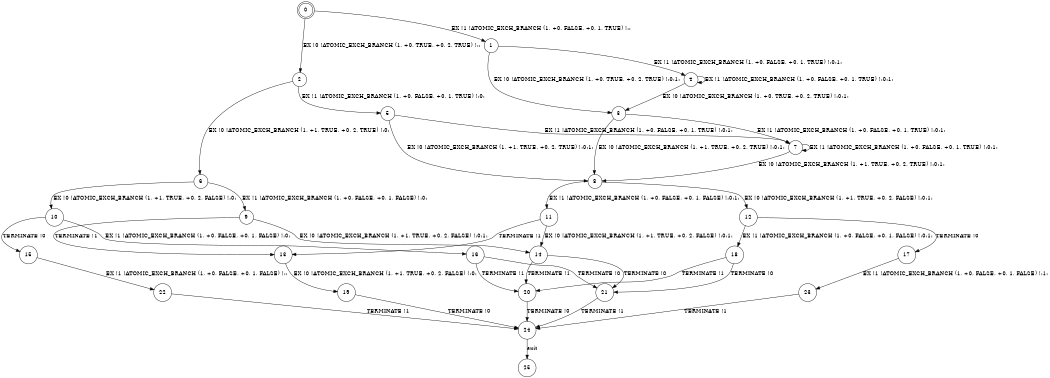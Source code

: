 digraph BCG {
size = "7, 10.5";
center = TRUE;
node [shape = circle];
0 [peripheries = 2];
0 -> 1 [label = "EX !1 !ATOMIC_EXCH_BRANCH (1, +0, FALSE, +0, 1, TRUE) !::"];
0 -> 2 [label = "EX !0 !ATOMIC_EXCH_BRANCH (1, +0, TRUE, +0, 2, TRUE) !::"];
1 -> 3 [label = "EX !0 !ATOMIC_EXCH_BRANCH (1, +0, TRUE, +0, 2, TRUE) !:0:1:"];
1 -> 4 [label = "EX !1 !ATOMIC_EXCH_BRANCH (1, +0, FALSE, +0, 1, TRUE) !:0:1:"];
2 -> 5 [label = "EX !1 !ATOMIC_EXCH_BRANCH (1, +0, FALSE, +0, 1, TRUE) !:0:"];
2 -> 6 [label = "EX !0 !ATOMIC_EXCH_BRANCH (1, +1, TRUE, +0, 2, TRUE) !:0:"];
3 -> 7 [label = "EX !1 !ATOMIC_EXCH_BRANCH (1, +0, FALSE, +0, 1, TRUE) !:0:1:"];
3 -> 8 [label = "EX !0 !ATOMIC_EXCH_BRANCH (1, +1, TRUE, +0, 2, TRUE) !:0:1:"];
4 -> 3 [label = "EX !0 !ATOMIC_EXCH_BRANCH (1, +0, TRUE, +0, 2, TRUE) !:0:1:"];
4 -> 4 [label = "EX !1 !ATOMIC_EXCH_BRANCH (1, +0, FALSE, +0, 1, TRUE) !:0:1:"];
5 -> 7 [label = "EX !1 !ATOMIC_EXCH_BRANCH (1, +0, FALSE, +0, 1, TRUE) !:0:1:"];
5 -> 8 [label = "EX !0 !ATOMIC_EXCH_BRANCH (1, +1, TRUE, +0, 2, TRUE) !:0:1:"];
6 -> 9 [label = "EX !1 !ATOMIC_EXCH_BRANCH (1, +0, FALSE, +0, 1, FALSE) !:0:"];
6 -> 10 [label = "EX !0 !ATOMIC_EXCH_BRANCH (1, +1, TRUE, +0, 2, FALSE) !:0:"];
7 -> 7 [label = "EX !1 !ATOMIC_EXCH_BRANCH (1, +0, FALSE, +0, 1, TRUE) !:0:1:"];
7 -> 8 [label = "EX !0 !ATOMIC_EXCH_BRANCH (1, +1, TRUE, +0, 2, TRUE) !:0:1:"];
8 -> 11 [label = "EX !1 !ATOMIC_EXCH_BRANCH (1, +0, FALSE, +0, 1, FALSE) !:0:1:"];
8 -> 12 [label = "EX !0 !ATOMIC_EXCH_BRANCH (1, +1, TRUE, +0, 2, FALSE) !:0:1:"];
9 -> 13 [label = "TERMINATE !1"];
9 -> 14 [label = "EX !0 !ATOMIC_EXCH_BRANCH (1, +1, TRUE, +0, 2, FALSE) !:0:1:"];
10 -> 15 [label = "TERMINATE !0"];
10 -> 16 [label = "EX !1 !ATOMIC_EXCH_BRANCH (1, +0, FALSE, +0, 1, FALSE) !:0:"];
11 -> 13 [label = "TERMINATE !1"];
11 -> 14 [label = "EX !0 !ATOMIC_EXCH_BRANCH (1, +1, TRUE, +0, 2, FALSE) !:0:1:"];
12 -> 17 [label = "TERMINATE !0"];
12 -> 18 [label = "EX !1 !ATOMIC_EXCH_BRANCH (1, +0, FALSE, +0, 1, FALSE) !:0:1:"];
13 -> 19 [label = "EX !0 !ATOMIC_EXCH_BRANCH (1, +1, TRUE, +0, 2, FALSE) !:0:"];
14 -> 20 [label = "TERMINATE !1"];
14 -> 21 [label = "TERMINATE !0"];
15 -> 22 [label = "EX !1 !ATOMIC_EXCH_BRANCH (1, +0, FALSE, +0, 1, FALSE) !::"];
16 -> 20 [label = "TERMINATE !1"];
16 -> 21 [label = "TERMINATE !0"];
17 -> 23 [label = "EX !1 !ATOMIC_EXCH_BRANCH (1, +0, FALSE, +0, 1, FALSE) !:1:"];
18 -> 20 [label = "TERMINATE !1"];
18 -> 21 [label = "TERMINATE !0"];
19 -> 24 [label = "TERMINATE !0"];
20 -> 24 [label = "TERMINATE !0"];
21 -> 24 [label = "TERMINATE !1"];
22 -> 24 [label = "TERMINATE !1"];
23 -> 24 [label = "TERMINATE !1"];
24 -> 25 [label = "exit"];
}
